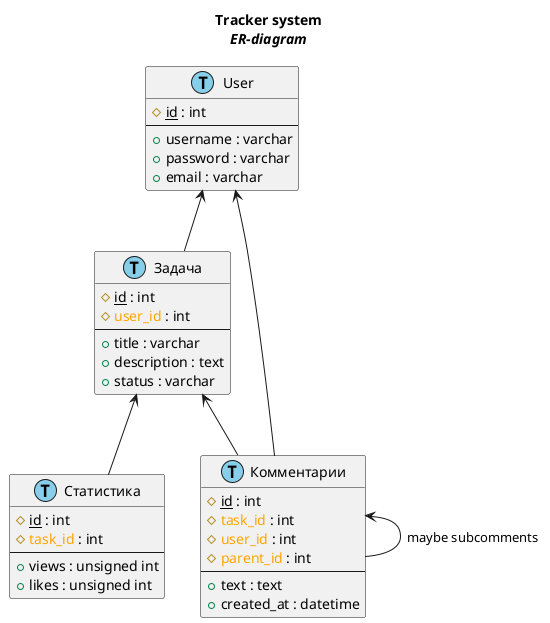 plantuml
@startuml er

!define Table(name,desc) class name as "desc" << (T,SkyBlue) >>
!define primary_key(x) <u>x</u>
!define foreign_key(x) <color:Orange>x</color>

title
    <b>Tracker system</b>
    <i>ER-diagram</i>
end title

Table(user, "User") {
    # primary_key(id) : int
    --
    +username : varchar
    +password : varchar
    +email : varchar
}

Table(task, "Задача") {
    # primary_key(id) : int
    # foreign_key(user_id) : int
    --
    +title : varchar
    +description : text
    +status : varchar
}

Table(statistic, "Статистика") {
    # primary_key(id) : int
    # foreign_key(task_id) : int
    --
    +views : unsigned int
    +likes : unsigned int
}

Table(comment, "Комментарии") {
    # primary_key(id) : int
    # foreign_key(task_id) : int
    # foreign_key(user_id) : int
    # foreign_key(parent_id) : int
    --
    +text : text
    +created_at : datetime
}

user <-- task
user <-- comment


task <-- statistic
task <-- comment

comment <-- comment : maybe subcomments
@enduml
